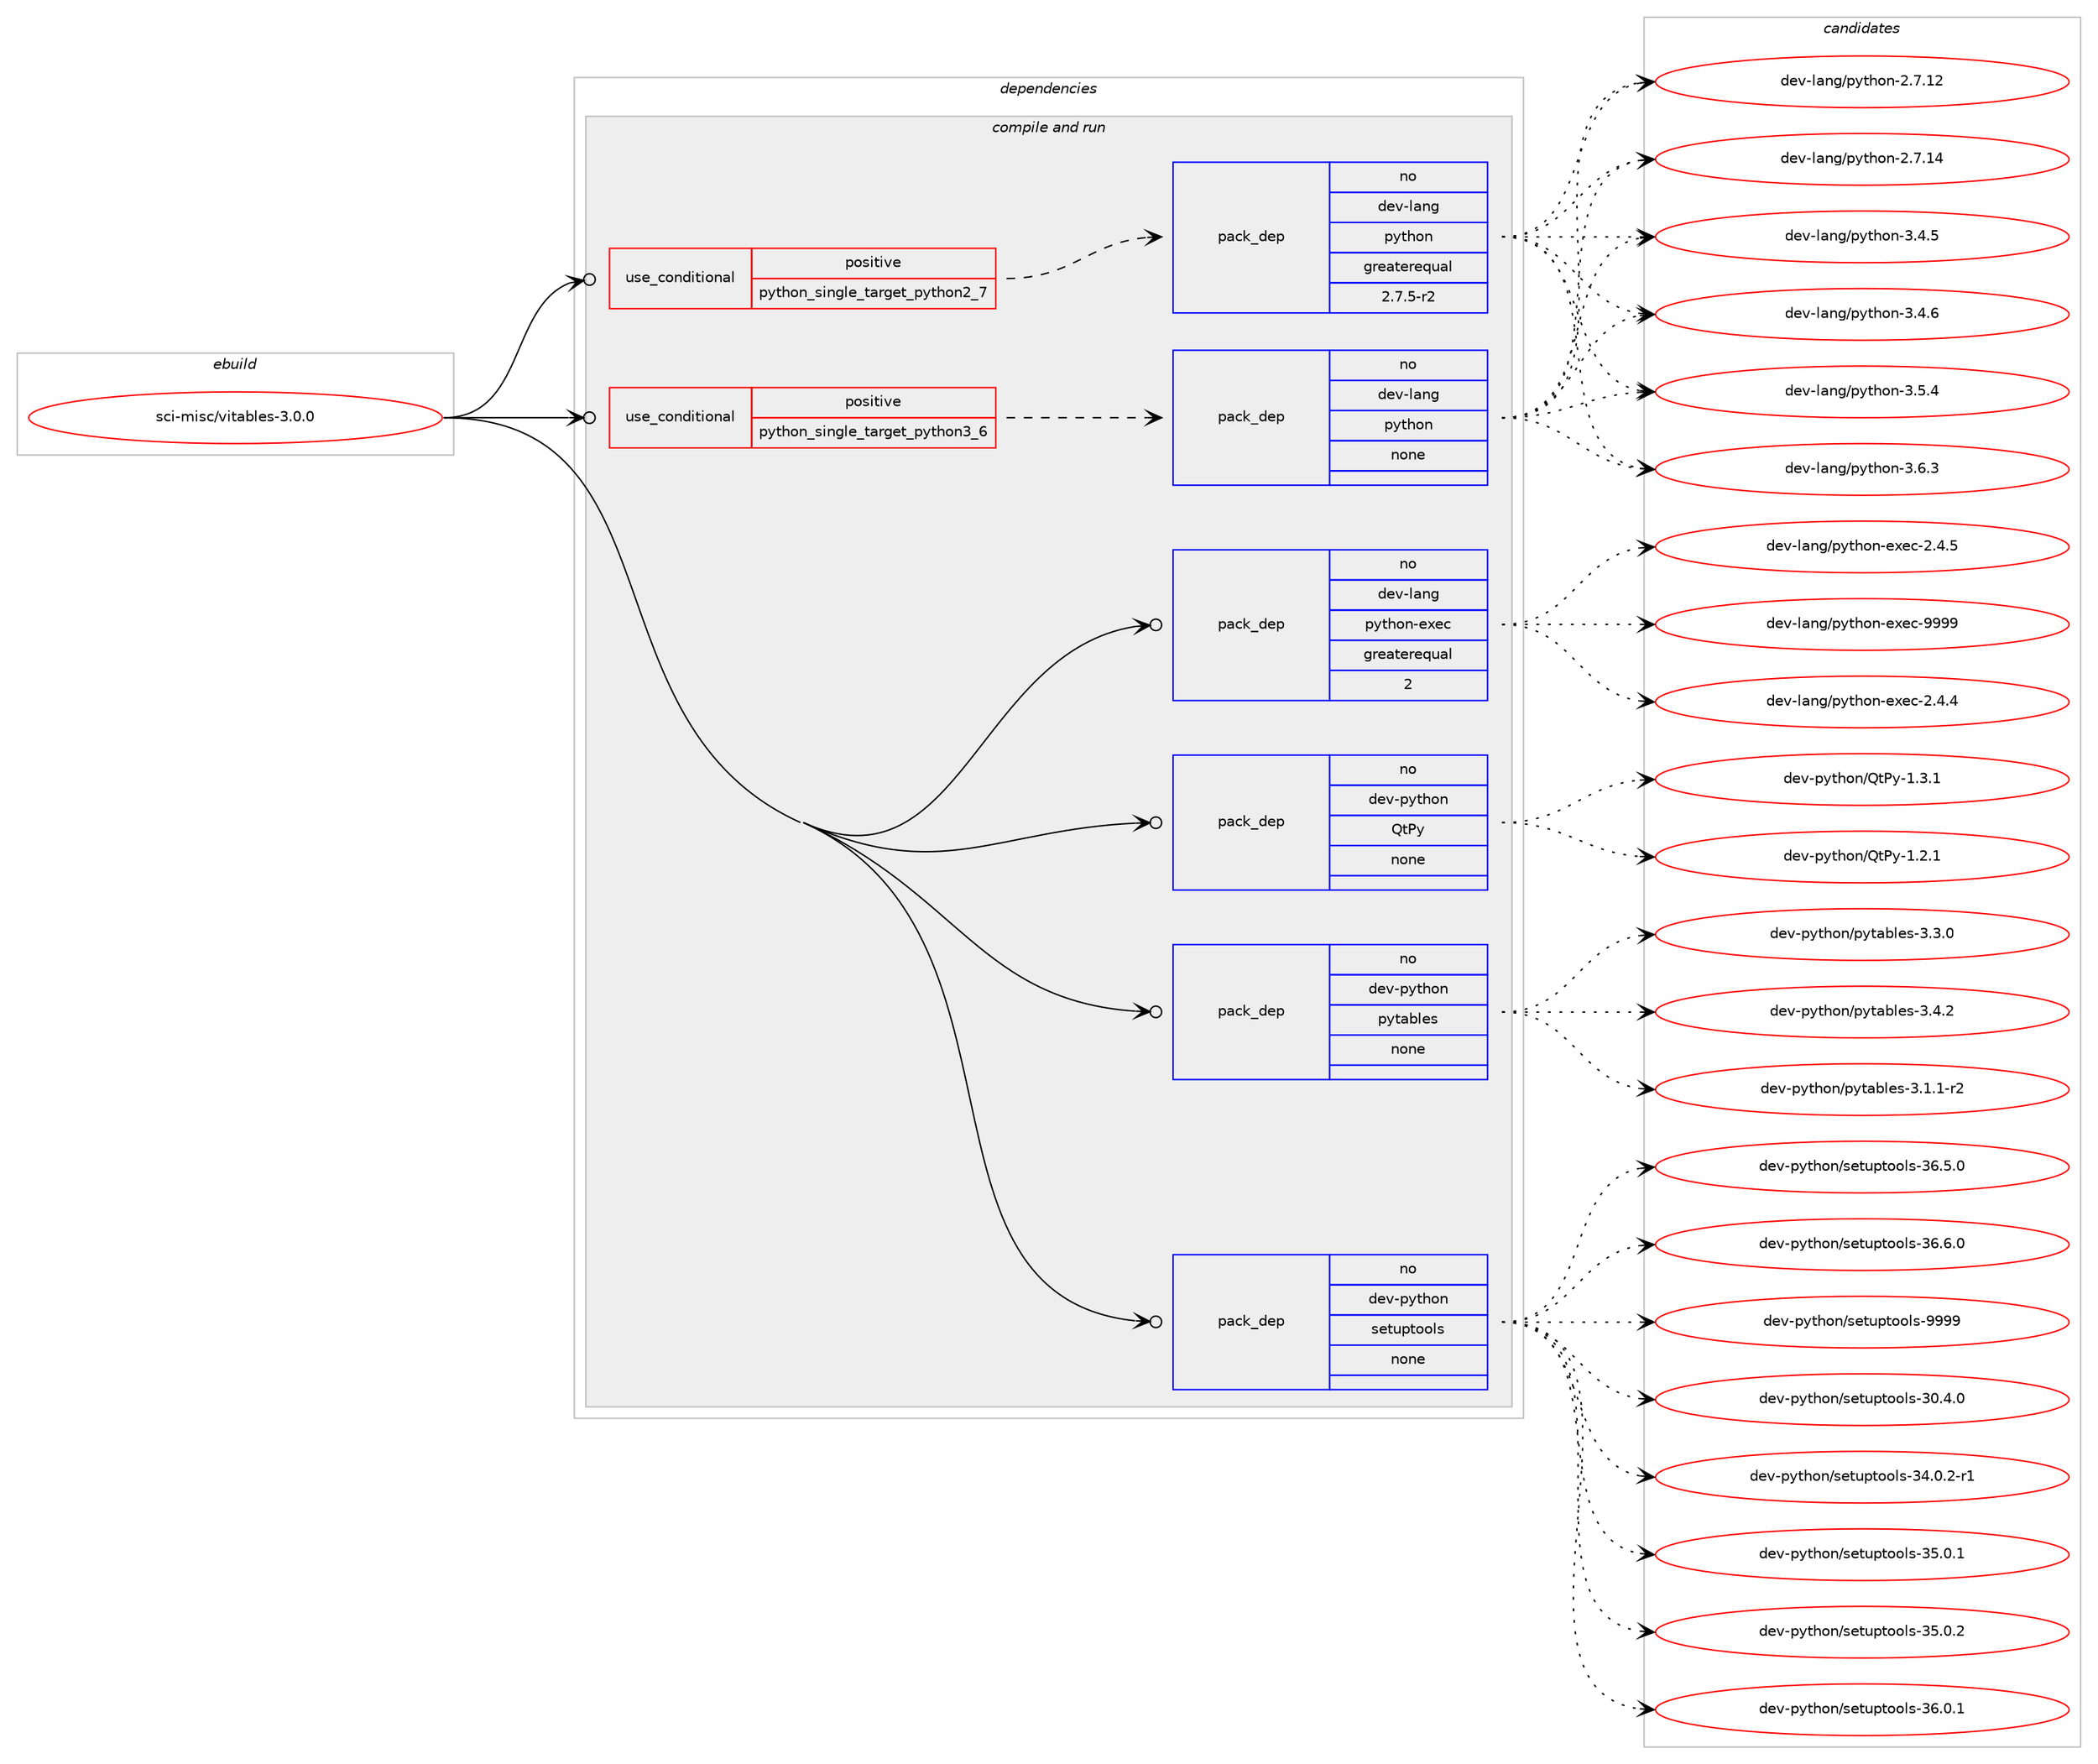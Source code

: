 digraph prolog {

# *************
# Graph options
# *************

newrank=true;
concentrate=true;
compound=true;
graph [rankdir=LR,fontname=Helvetica,fontsize=10,ranksep=1.5];#, ranksep=2.5, nodesep=0.2];
edge  [arrowhead=vee];
node  [fontname=Helvetica,fontsize=10];

# **********
# The ebuild
# **********

subgraph cluster_leftcol {
color=gray;
rank=same;
label=<<i>ebuild</i>>;
id [label="sci-misc/vitables-3.0.0", color=red, width=4, href="../sci-misc/vitables-3.0.0.svg"];
}

# ****************
# The dependencies
# ****************

subgraph cluster_midcol {
color=gray;
label=<<i>dependencies</i>>;
subgraph cluster_compile {
fillcolor="#eeeeee";
style=filled;
label=<<i>compile</i>>;
}
subgraph cluster_compileandrun {
fillcolor="#eeeeee";
style=filled;
label=<<i>compile and run</i>>;
subgraph cond111792 {
dependency457355 [label=<<TABLE BORDER="0" CELLBORDER="1" CELLSPACING="0" CELLPADDING="4"><TR><TD ROWSPAN="3" CELLPADDING="10">use_conditional</TD></TR><TR><TD>positive</TD></TR><TR><TD>python_single_target_python2_7</TD></TR></TABLE>>, shape=none, color=red];
subgraph pack337553 {
dependency457356 [label=<<TABLE BORDER="0" CELLBORDER="1" CELLSPACING="0" CELLPADDING="4" WIDTH="220"><TR><TD ROWSPAN="6" CELLPADDING="30">pack_dep</TD></TR><TR><TD WIDTH="110">no</TD></TR><TR><TD>dev-lang</TD></TR><TR><TD>python</TD></TR><TR><TD>greaterequal</TD></TR><TR><TD>2.7.5-r2</TD></TR></TABLE>>, shape=none, color=blue];
}
dependency457355:e -> dependency457356:w [weight=20,style="dashed",arrowhead="vee"];
}
id:e -> dependency457355:w [weight=20,style="solid",arrowhead="odotvee"];
subgraph cond111793 {
dependency457357 [label=<<TABLE BORDER="0" CELLBORDER="1" CELLSPACING="0" CELLPADDING="4"><TR><TD ROWSPAN="3" CELLPADDING="10">use_conditional</TD></TR><TR><TD>positive</TD></TR><TR><TD>python_single_target_python3_6</TD></TR></TABLE>>, shape=none, color=red];
subgraph pack337554 {
dependency457358 [label=<<TABLE BORDER="0" CELLBORDER="1" CELLSPACING="0" CELLPADDING="4" WIDTH="220"><TR><TD ROWSPAN="6" CELLPADDING="30">pack_dep</TD></TR><TR><TD WIDTH="110">no</TD></TR><TR><TD>dev-lang</TD></TR><TR><TD>python</TD></TR><TR><TD>none</TD></TR><TR><TD></TD></TR></TABLE>>, shape=none, color=blue];
}
dependency457357:e -> dependency457358:w [weight=20,style="dashed",arrowhead="vee"];
}
id:e -> dependency457357:w [weight=20,style="solid",arrowhead="odotvee"];
subgraph pack337555 {
dependency457359 [label=<<TABLE BORDER="0" CELLBORDER="1" CELLSPACING="0" CELLPADDING="4" WIDTH="220"><TR><TD ROWSPAN="6" CELLPADDING="30">pack_dep</TD></TR><TR><TD WIDTH="110">no</TD></TR><TR><TD>dev-lang</TD></TR><TR><TD>python-exec</TD></TR><TR><TD>greaterequal</TD></TR><TR><TD>2</TD></TR></TABLE>>, shape=none, color=blue];
}
id:e -> dependency457359:w [weight=20,style="solid",arrowhead="odotvee"];
subgraph pack337556 {
dependency457360 [label=<<TABLE BORDER="0" CELLBORDER="1" CELLSPACING="0" CELLPADDING="4" WIDTH="220"><TR><TD ROWSPAN="6" CELLPADDING="30">pack_dep</TD></TR><TR><TD WIDTH="110">no</TD></TR><TR><TD>dev-python</TD></TR><TR><TD>QtPy</TD></TR><TR><TD>none</TD></TR><TR><TD></TD></TR></TABLE>>, shape=none, color=blue];
}
id:e -> dependency457360:w [weight=20,style="solid",arrowhead="odotvee"];
subgraph pack337557 {
dependency457361 [label=<<TABLE BORDER="0" CELLBORDER="1" CELLSPACING="0" CELLPADDING="4" WIDTH="220"><TR><TD ROWSPAN="6" CELLPADDING="30">pack_dep</TD></TR><TR><TD WIDTH="110">no</TD></TR><TR><TD>dev-python</TD></TR><TR><TD>pytables</TD></TR><TR><TD>none</TD></TR><TR><TD></TD></TR></TABLE>>, shape=none, color=blue];
}
id:e -> dependency457361:w [weight=20,style="solid",arrowhead="odotvee"];
subgraph pack337558 {
dependency457362 [label=<<TABLE BORDER="0" CELLBORDER="1" CELLSPACING="0" CELLPADDING="4" WIDTH="220"><TR><TD ROWSPAN="6" CELLPADDING="30">pack_dep</TD></TR><TR><TD WIDTH="110">no</TD></TR><TR><TD>dev-python</TD></TR><TR><TD>setuptools</TD></TR><TR><TD>none</TD></TR><TR><TD></TD></TR></TABLE>>, shape=none, color=blue];
}
id:e -> dependency457362:w [weight=20,style="solid",arrowhead="odotvee"];
}
subgraph cluster_run {
fillcolor="#eeeeee";
style=filled;
label=<<i>run</i>>;
}
}

# **************
# The candidates
# **************

subgraph cluster_choices {
rank=same;
color=gray;
label=<<i>candidates</i>>;

subgraph choice337553 {
color=black;
nodesep=1;
choice10010111845108971101034711212111610411111045504655464950 [label="dev-lang/python-2.7.12", color=red, width=4,href="../dev-lang/python-2.7.12.svg"];
choice10010111845108971101034711212111610411111045504655464952 [label="dev-lang/python-2.7.14", color=red, width=4,href="../dev-lang/python-2.7.14.svg"];
choice100101118451089711010347112121116104111110455146524653 [label="dev-lang/python-3.4.5", color=red, width=4,href="../dev-lang/python-3.4.5.svg"];
choice100101118451089711010347112121116104111110455146524654 [label="dev-lang/python-3.4.6", color=red, width=4,href="../dev-lang/python-3.4.6.svg"];
choice100101118451089711010347112121116104111110455146534652 [label="dev-lang/python-3.5.4", color=red, width=4,href="../dev-lang/python-3.5.4.svg"];
choice100101118451089711010347112121116104111110455146544651 [label="dev-lang/python-3.6.3", color=red, width=4,href="../dev-lang/python-3.6.3.svg"];
dependency457356:e -> choice10010111845108971101034711212111610411111045504655464950:w [style=dotted,weight="100"];
dependency457356:e -> choice10010111845108971101034711212111610411111045504655464952:w [style=dotted,weight="100"];
dependency457356:e -> choice100101118451089711010347112121116104111110455146524653:w [style=dotted,weight="100"];
dependency457356:e -> choice100101118451089711010347112121116104111110455146524654:w [style=dotted,weight="100"];
dependency457356:e -> choice100101118451089711010347112121116104111110455146534652:w [style=dotted,weight="100"];
dependency457356:e -> choice100101118451089711010347112121116104111110455146544651:w [style=dotted,weight="100"];
}
subgraph choice337554 {
color=black;
nodesep=1;
choice10010111845108971101034711212111610411111045504655464950 [label="dev-lang/python-2.7.12", color=red, width=4,href="../dev-lang/python-2.7.12.svg"];
choice10010111845108971101034711212111610411111045504655464952 [label="dev-lang/python-2.7.14", color=red, width=4,href="../dev-lang/python-2.7.14.svg"];
choice100101118451089711010347112121116104111110455146524653 [label="dev-lang/python-3.4.5", color=red, width=4,href="../dev-lang/python-3.4.5.svg"];
choice100101118451089711010347112121116104111110455146524654 [label="dev-lang/python-3.4.6", color=red, width=4,href="../dev-lang/python-3.4.6.svg"];
choice100101118451089711010347112121116104111110455146534652 [label="dev-lang/python-3.5.4", color=red, width=4,href="../dev-lang/python-3.5.4.svg"];
choice100101118451089711010347112121116104111110455146544651 [label="dev-lang/python-3.6.3", color=red, width=4,href="../dev-lang/python-3.6.3.svg"];
dependency457358:e -> choice10010111845108971101034711212111610411111045504655464950:w [style=dotted,weight="100"];
dependency457358:e -> choice10010111845108971101034711212111610411111045504655464952:w [style=dotted,weight="100"];
dependency457358:e -> choice100101118451089711010347112121116104111110455146524653:w [style=dotted,weight="100"];
dependency457358:e -> choice100101118451089711010347112121116104111110455146524654:w [style=dotted,weight="100"];
dependency457358:e -> choice100101118451089711010347112121116104111110455146534652:w [style=dotted,weight="100"];
dependency457358:e -> choice100101118451089711010347112121116104111110455146544651:w [style=dotted,weight="100"];
}
subgraph choice337555 {
color=black;
nodesep=1;
choice1001011184510897110103471121211161041111104510112010199455046524652 [label="dev-lang/python-exec-2.4.4", color=red, width=4,href="../dev-lang/python-exec-2.4.4.svg"];
choice1001011184510897110103471121211161041111104510112010199455046524653 [label="dev-lang/python-exec-2.4.5", color=red, width=4,href="../dev-lang/python-exec-2.4.5.svg"];
choice10010111845108971101034711212111610411111045101120101994557575757 [label="dev-lang/python-exec-9999", color=red, width=4,href="../dev-lang/python-exec-9999.svg"];
dependency457359:e -> choice1001011184510897110103471121211161041111104510112010199455046524652:w [style=dotted,weight="100"];
dependency457359:e -> choice1001011184510897110103471121211161041111104510112010199455046524653:w [style=dotted,weight="100"];
dependency457359:e -> choice10010111845108971101034711212111610411111045101120101994557575757:w [style=dotted,weight="100"];
}
subgraph choice337556 {
color=black;
nodesep=1;
choice10010111845112121116104111110478111680121454946504649 [label="dev-python/QtPy-1.2.1", color=red, width=4,href="../dev-python/QtPy-1.2.1.svg"];
choice10010111845112121116104111110478111680121454946514649 [label="dev-python/QtPy-1.3.1", color=red, width=4,href="../dev-python/QtPy-1.3.1.svg"];
dependency457360:e -> choice10010111845112121116104111110478111680121454946504649:w [style=dotted,weight="100"];
dependency457360:e -> choice10010111845112121116104111110478111680121454946514649:w [style=dotted,weight="100"];
}
subgraph choice337557 {
color=black;
nodesep=1;
choice100101118451121211161041111104711212111697981081011154551464946494511450 [label="dev-python/pytables-3.1.1-r2", color=red, width=4,href="../dev-python/pytables-3.1.1-r2.svg"];
choice10010111845112121116104111110471121211169798108101115455146514648 [label="dev-python/pytables-3.3.0", color=red, width=4,href="../dev-python/pytables-3.3.0.svg"];
choice10010111845112121116104111110471121211169798108101115455146524650 [label="dev-python/pytables-3.4.2", color=red, width=4,href="../dev-python/pytables-3.4.2.svg"];
dependency457361:e -> choice100101118451121211161041111104711212111697981081011154551464946494511450:w [style=dotted,weight="100"];
dependency457361:e -> choice10010111845112121116104111110471121211169798108101115455146514648:w [style=dotted,weight="100"];
dependency457361:e -> choice10010111845112121116104111110471121211169798108101115455146524650:w [style=dotted,weight="100"];
}
subgraph choice337558 {
color=black;
nodesep=1;
choice100101118451121211161041111104711510111611711211611111110811545514846524648 [label="dev-python/setuptools-30.4.0", color=red, width=4,href="../dev-python/setuptools-30.4.0.svg"];
choice1001011184511212111610411111047115101116117112116111111108115455152464846504511449 [label="dev-python/setuptools-34.0.2-r1", color=red, width=4,href="../dev-python/setuptools-34.0.2-r1.svg"];
choice100101118451121211161041111104711510111611711211611111110811545515346484649 [label="dev-python/setuptools-35.0.1", color=red, width=4,href="../dev-python/setuptools-35.0.1.svg"];
choice100101118451121211161041111104711510111611711211611111110811545515346484650 [label="dev-python/setuptools-35.0.2", color=red, width=4,href="../dev-python/setuptools-35.0.2.svg"];
choice100101118451121211161041111104711510111611711211611111110811545515446484649 [label="dev-python/setuptools-36.0.1", color=red, width=4,href="../dev-python/setuptools-36.0.1.svg"];
choice100101118451121211161041111104711510111611711211611111110811545515446534648 [label="dev-python/setuptools-36.5.0", color=red, width=4,href="../dev-python/setuptools-36.5.0.svg"];
choice100101118451121211161041111104711510111611711211611111110811545515446544648 [label="dev-python/setuptools-36.6.0", color=red, width=4,href="../dev-python/setuptools-36.6.0.svg"];
choice10010111845112121116104111110471151011161171121161111111081154557575757 [label="dev-python/setuptools-9999", color=red, width=4,href="../dev-python/setuptools-9999.svg"];
dependency457362:e -> choice100101118451121211161041111104711510111611711211611111110811545514846524648:w [style=dotted,weight="100"];
dependency457362:e -> choice1001011184511212111610411111047115101116117112116111111108115455152464846504511449:w [style=dotted,weight="100"];
dependency457362:e -> choice100101118451121211161041111104711510111611711211611111110811545515346484649:w [style=dotted,weight="100"];
dependency457362:e -> choice100101118451121211161041111104711510111611711211611111110811545515346484650:w [style=dotted,weight="100"];
dependency457362:e -> choice100101118451121211161041111104711510111611711211611111110811545515446484649:w [style=dotted,weight="100"];
dependency457362:e -> choice100101118451121211161041111104711510111611711211611111110811545515446534648:w [style=dotted,weight="100"];
dependency457362:e -> choice100101118451121211161041111104711510111611711211611111110811545515446544648:w [style=dotted,weight="100"];
dependency457362:e -> choice10010111845112121116104111110471151011161171121161111111081154557575757:w [style=dotted,weight="100"];
}
}

}
